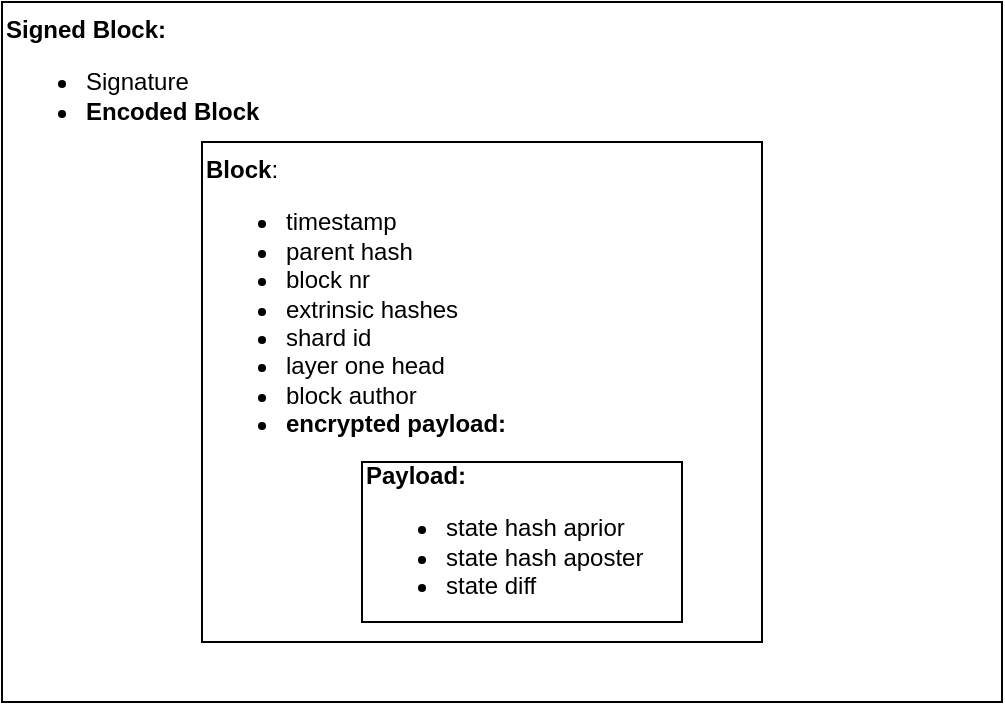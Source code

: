 <mxfile version="14.4.2" type="github">
  <diagram id="T9Td9MU28bycep_L8hhI" name="Page-1">
    <mxGraphModel dx="1135" dy="601" grid="1" gridSize="10" guides="1" tooltips="1" connect="1" arrows="1" fold="1" page="1" pageScale="1" pageWidth="827" pageHeight="1169" math="0" shadow="0">
      <root>
        <mxCell id="0" />
        <mxCell id="1" parent="0" />
        <mxCell id="G-V3bjTnwK3FEwkh_d7c-3" value="&lt;div&gt;&lt;b&gt;Signed Block:&lt;/b&gt;&lt;/div&gt;&lt;div&gt;&lt;ul&gt;&lt;li&gt;Signature&lt;/li&gt;&lt;li&gt;&lt;b&gt;Encoded Block&lt;/b&gt;&lt;/li&gt;&lt;/ul&gt;&lt;/div&gt;" style="rounded=0;whiteSpace=wrap;html=1;align=left;verticalAlign=top;" vertex="1" parent="1">
          <mxGeometry x="10" y="80" width="500" height="350" as="geometry" />
        </mxCell>
        <mxCell id="G-V3bjTnwK3FEwkh_d7c-5" value="&lt;div align=&quot;left&quot;&gt;&lt;b&gt;Block&lt;/b&gt;:&lt;br&gt;&lt;ul&gt;&lt;li&gt;timestamp&lt;/li&gt;&lt;li&gt;parent hash&lt;/li&gt;&lt;li&gt;block nr&lt;/li&gt;&lt;li&gt;extrinsic hashes&lt;/li&gt;&lt;li&gt;shard id&lt;/li&gt;&lt;li&gt;layer one head&lt;/li&gt;&lt;li&gt;block author&lt;/li&gt;&lt;li&gt;&lt;b&gt;encrypted payload:&lt;/b&gt;&lt;/li&gt;&lt;/ul&gt;&lt;/div&gt;" style="rounded=0;whiteSpace=wrap;html=1;align=left;verticalAlign=top;" vertex="1" parent="1">
          <mxGeometry x="110" y="150" width="280" height="250" as="geometry" />
        </mxCell>
        <mxCell id="G-V3bjTnwK3FEwkh_d7c-1" value="&lt;div align=&quot;left&quot;&gt;&lt;b&gt;Payload:&lt;/b&gt;&lt;/div&gt;&lt;ul&gt;&lt;li&gt;state hash aprior&lt;/li&gt;&lt;li&gt;state hash aposter&lt;/li&gt;&lt;li&gt;state diff&lt;/li&gt;&lt;/ul&gt;" style="rounded=0;whiteSpace=wrap;html=1;align=left;" vertex="1" parent="1">
          <mxGeometry x="190" y="310" width="160" height="80" as="geometry" />
        </mxCell>
      </root>
    </mxGraphModel>
  </diagram>
</mxfile>
